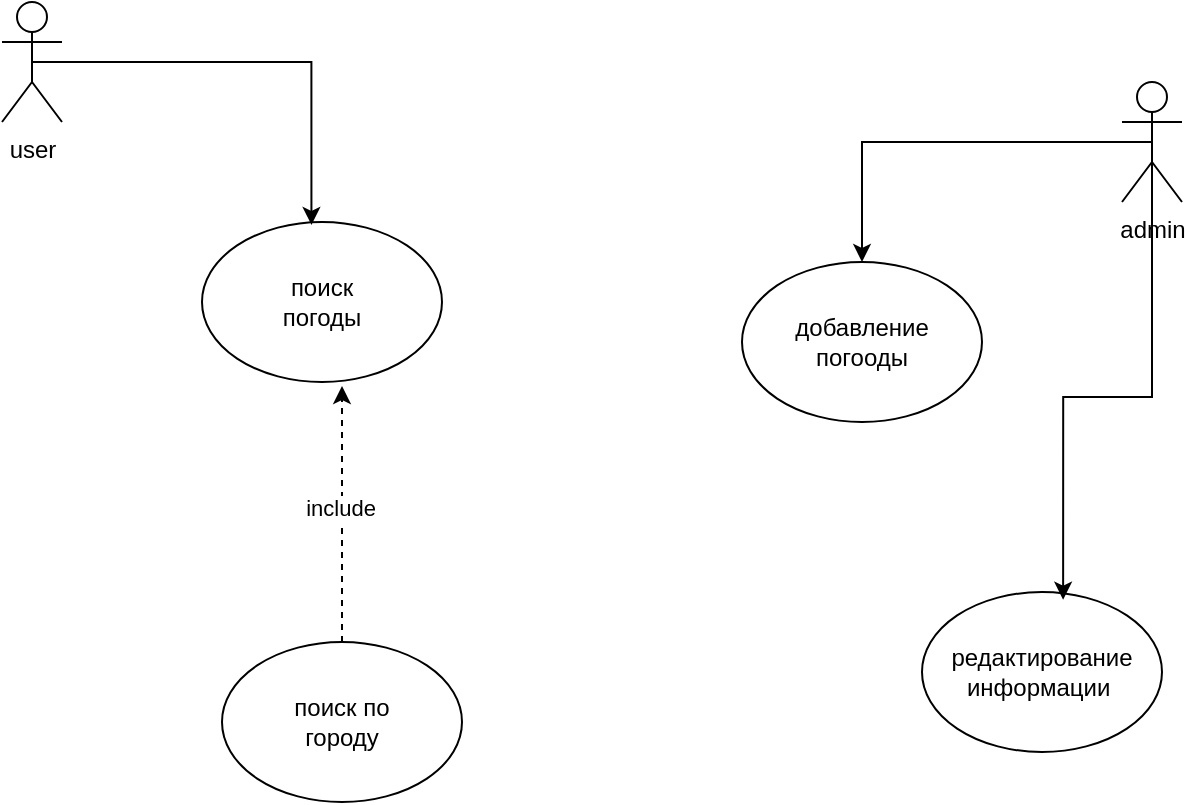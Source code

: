 <mxfile version="24.7.8">
  <diagram name="Страница — 1" id="f-a4rc2hy_WhRukogphf">
    <mxGraphModel dx="757" dy="566" grid="1" gridSize="10" guides="1" tooltips="1" connect="1" arrows="1" fold="1" page="1" pageScale="1" pageWidth="827" pageHeight="1169" math="0" shadow="0">
      <root>
        <mxCell id="0" />
        <mxCell id="1" parent="0" />
        <mxCell id="7B_emw01SbC9Y4quh23t-2" value="" style="ellipse;whiteSpace=wrap;html=1;" vertex="1" parent="1">
          <mxGeometry x="280" y="610" width="120" height="80" as="geometry" />
        </mxCell>
        <mxCell id="7B_emw01SbC9Y4quh23t-3" value="user" style="shape=umlActor;verticalLabelPosition=bottom;verticalAlign=top;html=1;outlineConnect=0;" vertex="1" parent="1">
          <mxGeometry x="180" y="500" width="30" height="60" as="geometry" />
        </mxCell>
        <mxCell id="7B_emw01SbC9Y4quh23t-19" style="edgeStyle=orthogonalEdgeStyle;rounded=0;orthogonalLoop=1;jettySize=auto;html=1;exitX=0.5;exitY=0.5;exitDx=0;exitDy=0;exitPerimeter=0;entryX=0.5;entryY=0;entryDx=0;entryDy=0;" edge="1" parent="1" source="7B_emw01SbC9Y4quh23t-4" target="7B_emw01SbC9Y4quh23t-17">
          <mxGeometry relative="1" as="geometry" />
        </mxCell>
        <mxCell id="7B_emw01SbC9Y4quh23t-4" value="admin" style="shape=umlActor;verticalLabelPosition=bottom;verticalAlign=top;html=1;outlineConnect=0;" vertex="1" parent="1">
          <mxGeometry x="740" y="540" width="30" height="60" as="geometry" />
        </mxCell>
        <mxCell id="7B_emw01SbC9Y4quh23t-11" style="edgeStyle=orthogonalEdgeStyle;rounded=0;orthogonalLoop=1;jettySize=auto;html=1;exitX=0.5;exitY=0.5;exitDx=0;exitDy=0;exitPerimeter=0;entryX=0.456;entryY=0.018;entryDx=0;entryDy=0;entryPerimeter=0;" edge="1" parent="1" source="7B_emw01SbC9Y4quh23t-3" target="7B_emw01SbC9Y4quh23t-2">
          <mxGeometry relative="1" as="geometry" />
        </mxCell>
        <mxCell id="7B_emw01SbC9Y4quh23t-12" value="" style="ellipse;whiteSpace=wrap;html=1;" vertex="1" parent="1">
          <mxGeometry x="290" y="820" width="120" height="80" as="geometry" />
        </mxCell>
        <mxCell id="7B_emw01SbC9Y4quh23t-13" style="edgeStyle=orthogonalEdgeStyle;rounded=0;orthogonalLoop=1;jettySize=auto;html=1;exitX=0.5;exitY=0;exitDx=0;exitDy=0;dashed=1;" edge="1" parent="1" source="7B_emw01SbC9Y4quh23t-12">
          <mxGeometry relative="1" as="geometry">
            <mxPoint x="350" y="692" as="targetPoint" />
            <Array as="points">
              <mxPoint x="350" y="760" />
              <mxPoint x="350" y="760" />
            </Array>
          </mxGeometry>
        </mxCell>
        <mxCell id="7B_emw01SbC9Y4quh23t-14" value="include" style="edgeLabel;html=1;align=center;verticalAlign=middle;resizable=0;points=[];" vertex="1" connectable="0" parent="7B_emw01SbC9Y4quh23t-13">
          <mxGeometry x="0.052" y="1" relative="1" as="geometry">
            <mxPoint as="offset" />
          </mxGeometry>
        </mxCell>
        <mxCell id="7B_emw01SbC9Y4quh23t-15" value="поиск погоды" style="text;html=1;align=center;verticalAlign=middle;whiteSpace=wrap;rounded=0;" vertex="1" parent="1">
          <mxGeometry x="310" y="635" width="60" height="30" as="geometry" />
        </mxCell>
        <mxCell id="7B_emw01SbC9Y4quh23t-16" value="поиск по городу" style="text;html=1;align=center;verticalAlign=middle;whiteSpace=wrap;rounded=0;" vertex="1" parent="1">
          <mxGeometry x="320" y="845" width="60" height="30" as="geometry" />
        </mxCell>
        <mxCell id="7B_emw01SbC9Y4quh23t-17" value="" style="ellipse;whiteSpace=wrap;html=1;" vertex="1" parent="1">
          <mxGeometry x="550" y="630" width="120" height="80" as="geometry" />
        </mxCell>
        <mxCell id="7B_emw01SbC9Y4quh23t-20" value="" style="ellipse;whiteSpace=wrap;html=1;" vertex="1" parent="1">
          <mxGeometry x="640" y="795" width="120" height="80" as="geometry" />
        </mxCell>
        <mxCell id="7B_emw01SbC9Y4quh23t-21" style="edgeStyle=orthogonalEdgeStyle;rounded=0;orthogonalLoop=1;jettySize=auto;html=1;exitX=0.5;exitY=0.5;exitDx=0;exitDy=0;exitPerimeter=0;entryX=0.588;entryY=0.048;entryDx=0;entryDy=0;entryPerimeter=0;" edge="1" parent="1" source="7B_emw01SbC9Y4quh23t-4" target="7B_emw01SbC9Y4quh23t-20">
          <mxGeometry relative="1" as="geometry" />
        </mxCell>
        <mxCell id="7B_emw01SbC9Y4quh23t-22" value="добавление погооды" style="text;html=1;align=center;verticalAlign=middle;whiteSpace=wrap;rounded=0;" vertex="1" parent="1">
          <mxGeometry x="580" y="655" width="60" height="30" as="geometry" />
        </mxCell>
        <mxCell id="7B_emw01SbC9Y4quh23t-23" value="редактирование информации&amp;nbsp;" style="text;html=1;align=center;verticalAlign=middle;whiteSpace=wrap;rounded=0;" vertex="1" parent="1">
          <mxGeometry x="670" y="820" width="60" height="30" as="geometry" />
        </mxCell>
      </root>
    </mxGraphModel>
  </diagram>
</mxfile>
